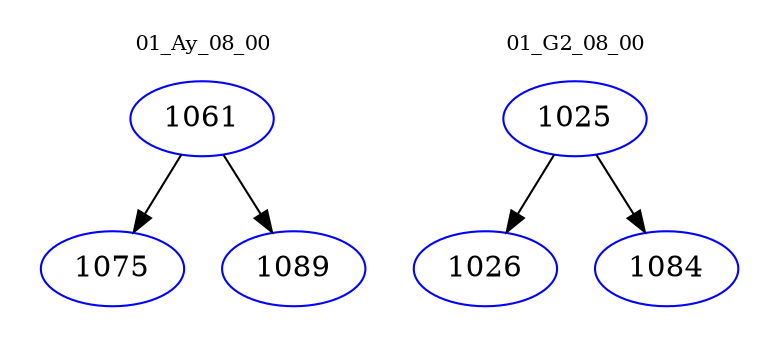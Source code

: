 digraph{
subgraph cluster_0 {
color = white
label = "01_Ay_08_00";
fontsize=10;
T0_1061 [label="1061", color="blue"]
T0_1061 -> T0_1075 [color="black"]
T0_1075 [label="1075", color="blue"]
T0_1061 -> T0_1089 [color="black"]
T0_1089 [label="1089", color="blue"]
}
subgraph cluster_1 {
color = white
label = "01_G2_08_00";
fontsize=10;
T1_1025 [label="1025", color="blue"]
T1_1025 -> T1_1026 [color="black"]
T1_1026 [label="1026", color="blue"]
T1_1025 -> T1_1084 [color="black"]
T1_1084 [label="1084", color="blue"]
}
}
